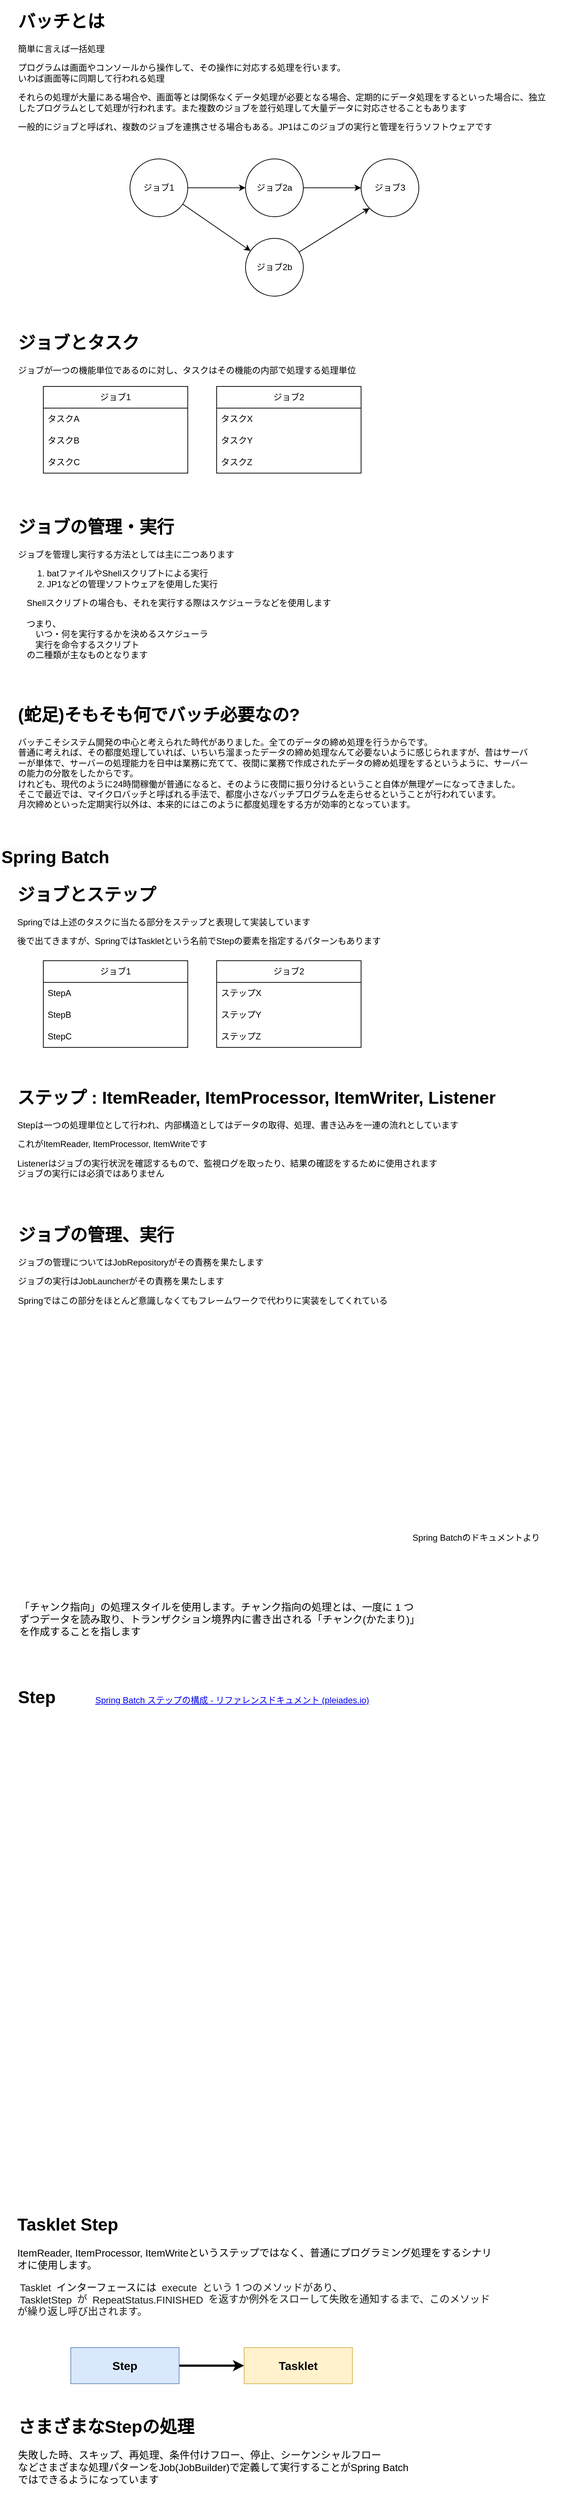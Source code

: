 <mxfile version="21.6.5" type="device">
  <diagram name="バッチ" id="8cC28P45YuaeeRGN-KjC">
    <mxGraphModel dx="1334" dy="1106" grid="1" gridSize="10" guides="1" tooltips="1" connect="1" arrows="1" fold="1" page="1" pageScale="1" pageWidth="827" pageHeight="1169" math="0" shadow="0">
      <root>
        <mxCell id="0" />
        <mxCell id="1" parent="0" />
        <mxCell id="C1uZIv5KirHw3lCnyw10-1" value="&lt;h1&gt;バッチとは&lt;/h1&gt;&lt;p&gt;簡単に言えば一括処理&lt;/p&gt;&lt;p&gt;プログラムは画面やコンソールから操作して、その操作に対応する処理を行います。&lt;br&gt;いわば画面等に同期して行われる処理&lt;/p&gt;&lt;p&gt;それらの処理が大量にある場合や、画面等とは関係なくデータ処理が必要となる場合、定期的にデータ処理をするといった場合に、独立したプログラムとして処理が行われます。また複数のジョブを並行処理して大量データに対応させることもあります&lt;/p&gt;&lt;p&gt;一般的にジョブと呼ばれ、複数のジョブを連携させる場合もある。JP1はこのジョブの実行と管理を行うソフトウェアです&lt;/p&gt;" style="text;html=1;strokeColor=none;fillColor=none;spacing=5;spacingTop=-20;whiteSpace=wrap;overflow=hidden;rounded=0;" parent="1" vertex="1">
          <mxGeometry x="40" y="40" width="750" height="200" as="geometry" />
        </mxCell>
        <mxCell id="C1uZIv5KirHw3lCnyw10-4" value="" style="edgeStyle=orthogonalEdgeStyle;rounded=0;orthogonalLoop=1;jettySize=auto;html=1;" parent="1" source="C1uZIv5KirHw3lCnyw10-2" target="C1uZIv5KirHw3lCnyw10-3" edge="1">
          <mxGeometry relative="1" as="geometry" />
        </mxCell>
        <mxCell id="C1uZIv5KirHw3lCnyw10-9" value="" style="rounded=0;orthogonalLoop=1;jettySize=auto;html=1;" parent="1" source="C1uZIv5KirHw3lCnyw10-2" target="C1uZIv5KirHw3lCnyw10-8" edge="1">
          <mxGeometry relative="1" as="geometry" />
        </mxCell>
        <mxCell id="C1uZIv5KirHw3lCnyw10-2" value="ジョブ1" style="ellipse;whiteSpace=wrap;html=1;aspect=fixed;" parent="1" vertex="1">
          <mxGeometry x="200" y="250" width="80" height="80" as="geometry" />
        </mxCell>
        <mxCell id="C1uZIv5KirHw3lCnyw10-6" value="" style="edgeStyle=orthogonalEdgeStyle;rounded=0;orthogonalLoop=1;jettySize=auto;html=1;" parent="1" source="C1uZIv5KirHw3lCnyw10-3" target="C1uZIv5KirHw3lCnyw10-5" edge="1">
          <mxGeometry relative="1" as="geometry" />
        </mxCell>
        <mxCell id="C1uZIv5KirHw3lCnyw10-3" value="ジョブ2a" style="ellipse;whiteSpace=wrap;html=1;aspect=fixed;" parent="1" vertex="1">
          <mxGeometry x="360" y="250" width="80" height="80" as="geometry" />
        </mxCell>
        <mxCell id="C1uZIv5KirHw3lCnyw10-5" value="ジョブ3" style="ellipse;whiteSpace=wrap;html=1;aspect=fixed;" parent="1" vertex="1">
          <mxGeometry x="520" y="250" width="80" height="80" as="geometry" />
        </mxCell>
        <mxCell id="C1uZIv5KirHw3lCnyw10-10" style="rounded=0;orthogonalLoop=1;jettySize=auto;html=1;entryX=0;entryY=1;entryDx=0;entryDy=0;" parent="1" source="C1uZIv5KirHw3lCnyw10-8" target="C1uZIv5KirHw3lCnyw10-5" edge="1">
          <mxGeometry relative="1" as="geometry" />
        </mxCell>
        <mxCell id="C1uZIv5KirHw3lCnyw10-8" value="ジョブ2b" style="ellipse;whiteSpace=wrap;html=1;aspect=fixed;" parent="1" vertex="1">
          <mxGeometry x="360" y="360" width="80" height="80" as="geometry" />
        </mxCell>
        <mxCell id="C1uZIv5KirHw3lCnyw10-11" value="&lt;h1&gt;ジョブとタスク&lt;/h1&gt;&lt;p&gt;ジョブが一つの機能単位であるのに対し、タスクはその機能の内部で処理する処理単位&lt;/p&gt;" style="text;html=1;strokeColor=none;fillColor=none;spacing=5;spacingTop=-20;whiteSpace=wrap;overflow=hidden;rounded=0;" parent="1" vertex="1">
          <mxGeometry x="40" y="485" width="530" height="80" as="geometry" />
        </mxCell>
        <mxCell id="C1uZIv5KirHw3lCnyw10-13" value="ジョブ1" style="swimlane;fontStyle=0;childLayout=stackLayout;horizontal=1;startSize=30;horizontalStack=0;resizeParent=1;resizeParentMax=0;resizeLast=0;collapsible=1;marginBottom=0;whiteSpace=wrap;html=1;" parent="1" vertex="1">
          <mxGeometry x="80" y="565" width="200" height="120" as="geometry" />
        </mxCell>
        <mxCell id="C1uZIv5KirHw3lCnyw10-14" value="タスクA" style="text;strokeColor=none;fillColor=none;align=left;verticalAlign=middle;spacingLeft=4;spacingRight=4;overflow=hidden;points=[[0,0.5],[1,0.5]];portConstraint=eastwest;rotatable=0;whiteSpace=wrap;html=1;" parent="C1uZIv5KirHw3lCnyw10-13" vertex="1">
          <mxGeometry y="30" width="200" height="30" as="geometry" />
        </mxCell>
        <mxCell id="C1uZIv5KirHw3lCnyw10-15" value="タスクB" style="text;strokeColor=none;fillColor=none;align=left;verticalAlign=middle;spacingLeft=4;spacingRight=4;overflow=hidden;points=[[0,0.5],[1,0.5]];portConstraint=eastwest;rotatable=0;whiteSpace=wrap;html=1;" parent="C1uZIv5KirHw3lCnyw10-13" vertex="1">
          <mxGeometry y="60" width="200" height="30" as="geometry" />
        </mxCell>
        <mxCell id="C1uZIv5KirHw3lCnyw10-16" value="タスクC" style="text;strokeColor=none;fillColor=none;align=left;verticalAlign=middle;spacingLeft=4;spacingRight=4;overflow=hidden;points=[[0,0.5],[1,0.5]];portConstraint=eastwest;rotatable=0;whiteSpace=wrap;html=1;" parent="C1uZIv5KirHw3lCnyw10-13" vertex="1">
          <mxGeometry y="90" width="200" height="30" as="geometry" />
        </mxCell>
        <mxCell id="C1uZIv5KirHw3lCnyw10-17" value="ジョブ2" style="swimlane;fontStyle=0;childLayout=stackLayout;horizontal=1;startSize=30;horizontalStack=0;resizeParent=1;resizeParentMax=0;resizeLast=0;collapsible=1;marginBottom=0;whiteSpace=wrap;html=1;" parent="1" vertex="1">
          <mxGeometry x="320" y="565" width="200" height="120" as="geometry" />
        </mxCell>
        <mxCell id="C1uZIv5KirHw3lCnyw10-18" value="タスクX" style="text;strokeColor=none;fillColor=none;align=left;verticalAlign=middle;spacingLeft=4;spacingRight=4;overflow=hidden;points=[[0,0.5],[1,0.5]];portConstraint=eastwest;rotatable=0;whiteSpace=wrap;html=1;" parent="C1uZIv5KirHw3lCnyw10-17" vertex="1">
          <mxGeometry y="30" width="200" height="30" as="geometry" />
        </mxCell>
        <mxCell id="C1uZIv5KirHw3lCnyw10-19" value="タスクY" style="text;strokeColor=none;fillColor=none;align=left;verticalAlign=middle;spacingLeft=4;spacingRight=4;overflow=hidden;points=[[0,0.5],[1,0.5]];portConstraint=eastwest;rotatable=0;whiteSpace=wrap;html=1;" parent="C1uZIv5KirHw3lCnyw10-17" vertex="1">
          <mxGeometry y="60" width="200" height="30" as="geometry" />
        </mxCell>
        <mxCell id="C1uZIv5KirHw3lCnyw10-20" value="タスクZ" style="text;strokeColor=none;fillColor=none;align=left;verticalAlign=middle;spacingLeft=4;spacingRight=4;overflow=hidden;points=[[0,0.5],[1,0.5]];portConstraint=eastwest;rotatable=0;whiteSpace=wrap;html=1;" parent="C1uZIv5KirHw3lCnyw10-17" vertex="1">
          <mxGeometry y="90" width="200" height="30" as="geometry" />
        </mxCell>
        <mxCell id="C1uZIv5KirHw3lCnyw10-21" value="&lt;h1&gt;ジョブとステップ&lt;/h1&gt;&lt;p&gt;Springでは上述のタスクに当たる部分をステップと表現して実装しています&lt;/p&gt;&lt;p&gt;後で出てきますが、SpringではTaskletという名前でStepの要素を指定するパターンもあります&lt;/p&gt;" style="text;html=1;strokeColor=none;fillColor=none;spacing=5;spacingTop=-20;whiteSpace=wrap;overflow=hidden;rounded=0;" parent="1" vertex="1">
          <mxGeometry x="39" y="1249" width="731" height="101" as="geometry" />
        </mxCell>
        <mxCell id="C1uZIv5KirHw3lCnyw10-22" value="ジョブ1" style="swimlane;fontStyle=0;childLayout=stackLayout;horizontal=1;startSize=30;horizontalStack=0;resizeParent=1;resizeParentMax=0;resizeLast=0;collapsible=1;marginBottom=0;whiteSpace=wrap;html=1;" parent="1" vertex="1">
          <mxGeometry x="80" y="1360" width="200" height="120" as="geometry" />
        </mxCell>
        <mxCell id="C1uZIv5KirHw3lCnyw10-23" value="StepA" style="text;strokeColor=none;fillColor=none;align=left;verticalAlign=middle;spacingLeft=4;spacingRight=4;overflow=hidden;points=[[0,0.5],[1,0.5]];portConstraint=eastwest;rotatable=0;whiteSpace=wrap;html=1;" parent="C1uZIv5KirHw3lCnyw10-22" vertex="1">
          <mxGeometry y="30" width="200" height="30" as="geometry" />
        </mxCell>
        <mxCell id="C1uZIv5KirHw3lCnyw10-24" value="StepB" style="text;strokeColor=none;fillColor=none;align=left;verticalAlign=middle;spacingLeft=4;spacingRight=4;overflow=hidden;points=[[0,0.5],[1,0.5]];portConstraint=eastwest;rotatable=0;whiteSpace=wrap;html=1;" parent="C1uZIv5KirHw3lCnyw10-22" vertex="1">
          <mxGeometry y="60" width="200" height="30" as="geometry" />
        </mxCell>
        <mxCell id="C1uZIv5KirHw3lCnyw10-25" value="StepC" style="text;strokeColor=none;fillColor=none;align=left;verticalAlign=middle;spacingLeft=4;spacingRight=4;overflow=hidden;points=[[0,0.5],[1,0.5]];portConstraint=eastwest;rotatable=0;whiteSpace=wrap;html=1;" parent="C1uZIv5KirHw3lCnyw10-22" vertex="1">
          <mxGeometry y="90" width="200" height="30" as="geometry" />
        </mxCell>
        <mxCell id="C1uZIv5KirHw3lCnyw10-26" value="ジョブ2" style="swimlane;fontStyle=0;childLayout=stackLayout;horizontal=1;startSize=30;horizontalStack=0;resizeParent=1;resizeParentMax=0;resizeLast=0;collapsible=1;marginBottom=0;whiteSpace=wrap;html=1;" parent="1" vertex="1">
          <mxGeometry x="320" y="1360" width="200" height="120" as="geometry" />
        </mxCell>
        <mxCell id="C1uZIv5KirHw3lCnyw10-27" value="ステップX" style="text;strokeColor=none;fillColor=none;align=left;verticalAlign=middle;spacingLeft=4;spacingRight=4;overflow=hidden;points=[[0,0.5],[1,0.5]];portConstraint=eastwest;rotatable=0;whiteSpace=wrap;html=1;" parent="C1uZIv5KirHw3lCnyw10-26" vertex="1">
          <mxGeometry y="30" width="200" height="30" as="geometry" />
        </mxCell>
        <mxCell id="C1uZIv5KirHw3lCnyw10-28" value="ステップY" style="text;strokeColor=none;fillColor=none;align=left;verticalAlign=middle;spacingLeft=4;spacingRight=4;overflow=hidden;points=[[0,0.5],[1,0.5]];portConstraint=eastwest;rotatable=0;whiteSpace=wrap;html=1;" parent="C1uZIv5KirHw3lCnyw10-26" vertex="1">
          <mxGeometry y="60" width="200" height="30" as="geometry" />
        </mxCell>
        <mxCell id="C1uZIv5KirHw3lCnyw10-29" value="ステップZ" style="text;strokeColor=none;fillColor=none;align=left;verticalAlign=middle;spacingLeft=4;spacingRight=4;overflow=hidden;points=[[0,0.5],[1,0.5]];portConstraint=eastwest;rotatable=0;whiteSpace=wrap;html=1;" parent="C1uZIv5KirHw3lCnyw10-26" vertex="1">
          <mxGeometry y="90" width="200" height="30" as="geometry" />
        </mxCell>
        <mxCell id="C1uZIv5KirHw3lCnyw10-30" value="&lt;h1&gt;ステップ : ItemReader, ItemProcessor, ItemWriter, Listener&lt;/h1&gt;&lt;p&gt;Stepは一つの処理単位として行われ、内部構造としてはデータの取得、処理、書き込みを一連の流れとしています&lt;/p&gt;&lt;p&gt;これがItemReader, ItemProcessor, ItemWriteです&lt;/p&gt;&lt;p&gt;Listenerはジョブの実行状況を確認するもので、監視ログを取ったり、結果の確認をするために使用されます&lt;br&gt;ジョブの実行には必須ではありません&lt;/p&gt;" style="text;html=1;strokeColor=none;fillColor=none;spacing=5;spacingTop=-20;whiteSpace=wrap;overflow=hidden;rounded=0;" parent="1" vertex="1">
          <mxGeometry x="39" y="1530" width="761" height="151" as="geometry" />
        </mxCell>
        <mxCell id="C1uZIv5KirHw3lCnyw10-31" value="&lt;h1 style=&quot;border-color: var(--border-color); color: rgb(0, 0, 0); font-family: Helvetica; font-style: normal; font-variant-ligatures: normal; font-variant-caps: normal; letter-spacing: normal; orphans: 2; text-align: left; text-indent: 0px; text-transform: none; widows: 2; word-spacing: 0px; -webkit-text-stroke-width: 0px; background-color: rgb(251, 251, 251); text-decoration-thickness: initial; text-decoration-style: initial; text-decoration-color: initial;&quot;&gt;Spring Batch&lt;/h1&gt;" style="text;whiteSpace=wrap;html=1;" parent="1" vertex="1">
          <mxGeometry x="20" y="1180" width="180" height="80" as="geometry" />
        </mxCell>
        <mxCell id="C1uZIv5KirHw3lCnyw10-32" value="&lt;h1&gt;ジョブの管理・実行&lt;/h1&gt;&lt;p&gt;ジョブを管理し実行する方法としては主に二つあります&lt;/p&gt;&lt;p&gt;&lt;/p&gt;&lt;ol&gt;&lt;li&gt;batファイルやShellスクリプトによる実行&lt;/li&gt;&lt;li&gt;JP1などの管理ソフトウェアを使用した実行&lt;/li&gt;&lt;/ol&gt;&lt;div&gt;　Shellスクリプトの場合も、それを実行する際はスケジューラなどを使用します&lt;/div&gt;&lt;div&gt;&lt;br&gt;&lt;/div&gt;&lt;div&gt;　つまり、&lt;/div&gt;&lt;div&gt;　　いつ・何を実行するかを決めるスケジューラ&lt;/div&gt;&lt;div&gt;　　実行を命令するスクリプト&lt;/div&gt;&lt;div&gt;　の二種類が主なものとなります&lt;/div&gt;&lt;p&gt;&lt;/p&gt;" style="text;html=1;strokeColor=none;fillColor=none;spacing=5;spacingTop=-20;whiteSpace=wrap;overflow=hidden;rounded=0;" parent="1" vertex="1">
          <mxGeometry x="40" y="740" width="591" height="210" as="geometry" />
        </mxCell>
        <mxCell id="C1uZIv5KirHw3lCnyw10-33" value="&lt;h1&gt;ジョブの管理、実行&lt;/h1&gt;&lt;p&gt;ジョブの管理についてはJobRepositoryがその責務を果たします&lt;/p&gt;&lt;p&gt;ジョブの実行はJobLauncherがその責務を果たします&lt;/p&gt;&lt;p&gt;Springではこの部分をほとんど意識しなくてもフレームワークで代わりに実装をしてくれている&lt;/p&gt;" style="text;html=1;strokeColor=none;fillColor=none;spacing=5;spacingTop=-20;whiteSpace=wrap;overflow=hidden;rounded=0;" parent="1" vertex="1">
          <mxGeometry x="40" y="1720" width="570" height="130" as="geometry" />
        </mxCell>
        <mxCell id="C1uZIv5KirHw3lCnyw10-34" value="" style="shape=image;verticalLabelPosition=bottom;labelBackgroundColor=default;verticalAlign=top;aspect=fixed;imageAspect=0;image=https://spring.pleiades.io/spring-batch/docs/current/reference/html/images/spring-batch-reference-model.png;" parent="1" vertex="1">
          <mxGeometry x="39" y="1880" width="738" height="294" as="geometry" />
        </mxCell>
        <mxCell id="C1uZIv5KirHw3lCnyw10-35" value="Spring Batchのドキュメントより" style="text;html=1;align=center;verticalAlign=middle;resizable=0;points=[];autosize=1;strokeColor=none;fillColor=none;" parent="1" vertex="1">
          <mxGeometry x="579" y="2144" width="200" height="30" as="geometry" />
        </mxCell>
        <mxCell id="C1uZIv5KirHw3lCnyw10-36" value="&lt;h1&gt;(蛇足)そもそも何でバッチ必要なの?&lt;/h1&gt;&lt;p&gt;バッチこそシステム開発の中心と考えられた時代がありました。全てのデータの締め処理を行うからです。&lt;br&gt;普通に考えれば、その都度処理していれば、いちいち溜まったデータの締め処理なんて必要ないように感じられますが、昔はサーバーが単体で、サーバーの処理能力を日中は業務に充てて、夜間に業務で作成されたデータの締め処理をするというように、サーバーの能力の分散をしたからです。&lt;br&gt;けれども、現代のように24時間稼働が普通になると、そのように夜間に振り分けるということ自体が無理ゲーになってきました。&lt;br&gt;そこで最近では、マイクロバッチと呼ばれる手法で、都度小さなバッチプログラムを走らせるということが行われています。&lt;br&gt;月次締めといった定期実行以外は、本来的にはこのように都度処理をする方が効率的となっています。&lt;/p&gt;" style="text;html=1;strokeColor=none;fillColor=none;spacing=5;spacingTop=-20;whiteSpace=wrap;overflow=hidden;rounded=0;" parent="1" vertex="1">
          <mxGeometry x="40" y="1000" width="720" height="150" as="geometry" />
        </mxCell>
        <mxCell id="C1uZIv5KirHw3lCnyw10-37" value="" style="shape=image;verticalLabelPosition=bottom;labelBackgroundColor=default;verticalAlign=top;aspect=fixed;imageAspect=0;image=https://spring.pleiades.io/spring-batch/docs/current/reference/html/images/step.png;" parent="1" vertex="1">
          <mxGeometry x="136.24" y="2430" width="383.76" height="200" as="geometry" />
        </mxCell>
        <mxCell id="C1uZIv5KirHw3lCnyw10-39" value="&lt;h1&gt;Step&lt;/h1&gt;&lt;p&gt;&lt;br&gt;&lt;/p&gt;" style="text;html=1;strokeColor=none;fillColor=none;spacing=5;spacingTop=-20;whiteSpace=wrap;overflow=hidden;rounded=0;" parent="1" vertex="1">
          <mxGeometry x="40" y="2360" width="670" height="90" as="geometry" />
        </mxCell>
        <mxCell id="C1uZIv5KirHw3lCnyw10-41" value="" style="shape=image;verticalLabelPosition=bottom;labelBackgroundColor=default;verticalAlign=top;aspect=fixed;imageAspect=0;image=https://spring.pleiades.io/spring-batch/docs/current/reference/html/images/chunk-oriented-processing-with-item-processor.png;" parent="1" vertex="1">
          <mxGeometry x="71.01" y="2650" width="666.98" height="393.4" as="geometry" />
        </mxCell>
        <mxCell id="C1uZIv5KirHw3lCnyw10-42" value="&lt;a href=&quot;https://spring.pleiades.io/spring-batch/docs/current/reference/html/step.html#chunkOrientedProcessing&quot;&gt;Spring Batch ステップの構成 - リファレンスドキュメント (pleiades.io)&lt;/a&gt;" style="text;whiteSpace=wrap;html=1;" parent="1" vertex="1">
          <mxGeometry x="150" y="2370" width="410" height="40" as="geometry" />
        </mxCell>
        <mxCell id="jDNabkUtrkNamEmxqEbk-1" value="&lt;h1&gt;Tasklet Step&lt;/h1&gt;&lt;p style=&quot;font-size: 14px;&quot;&gt;&lt;font style=&quot;font-size: 14px;&quot;&gt;ItemReader, ItemProcessor, ItemWriteというステップではなく、普通にプログラミング処理をするシナリオに使用します。&lt;/font&gt;&lt;/p&gt;&lt;p style=&quot;font-size: 14px;&quot;&gt;&lt;font style=&quot;font-size: 14px;&quot;&gt;&lt;code style=&quot;box-sizing: inherit; font-family: var(--monospace-font-family); hyphens: none; background: var(--asciidoctor-code-background); border-radius: 0.25em; color: rgb(25, 30, 30); padding: 0.125em 0.25em; letter-spacing: -0.044px;&quot;&gt;Tasklet&lt;/code&gt;&amp;nbsp;インターフェースには&amp;nbsp;&lt;code style=&quot;box-sizing: inherit; font-family: var(--monospace-font-family); hyphens: none; background: var(--asciidoctor-code-background); border-radius: 0.25em; color: rgb(25, 30, 30); padding: 0.125em 0.25em; letter-spacing: -0.044px;&quot;&gt;execute&lt;/code&gt;&lt;span style=&quot;color: rgb(25, 30, 30); font-family: -apple-system, &amp;quot;system-ui&amp;quot;, &amp;quot;Segoe UI&amp;quot;, Roboto, Helvetica, Arial, sans-serif, &amp;quot;Apple Color Emoji&amp;quot;, &amp;quot;Segoe UI Emoji&amp;quot;, &amp;quot;Segoe UI Symbol&amp;quot;; letter-spacing: -0.044px; background-color: rgb(255, 255, 255);&quot;&gt;&amp;nbsp;という 1 つのメソッドがあり、&lt;/span&gt;&lt;code style=&quot;box-sizing: inherit; font-family: var(--monospace-font-family); hyphens: none; background: var(--asciidoctor-code-background); border-radius: 0.25em; color: rgb(25, 30, 30); padding: 0.125em 0.25em; letter-spacing: -0.044px;&quot;&gt;TaskletStep&lt;/code&gt;&lt;span style=&quot;color: rgb(25, 30, 30); font-family: -apple-system, &amp;quot;system-ui&amp;quot;, &amp;quot;Segoe UI&amp;quot;, Roboto, Helvetica, Arial, sans-serif, &amp;quot;Apple Color Emoji&amp;quot;, &amp;quot;Segoe UI Emoji&amp;quot;, &amp;quot;Segoe UI Symbol&amp;quot;; letter-spacing: -0.044px; background-color: rgb(255, 255, 255);&quot;&gt;&amp;nbsp;が&amp;nbsp;&lt;/span&gt;&lt;code style=&quot;box-sizing: inherit; font-family: var(--monospace-font-family); hyphens: none; background: var(--asciidoctor-code-background); border-radius: 0.25em; color: rgb(25, 30, 30); padding: 0.125em 0.25em; letter-spacing: -0.044px;&quot;&gt;RepeatStatus.FINISHED&lt;/code&gt;&lt;span style=&quot;color: rgb(25, 30, 30); font-family: -apple-system, &amp;quot;system-ui&amp;quot;, &amp;quot;Segoe UI&amp;quot;, Roboto, Helvetica, Arial, sans-serif, &amp;quot;Apple Color Emoji&amp;quot;, &amp;quot;Segoe UI Emoji&amp;quot;, &amp;quot;Segoe UI Symbol&amp;quot;; letter-spacing: -0.044px; background-color: rgb(255, 255, 255);&quot;&gt;&amp;nbsp;を返すか例外をスローして失敗を通知するまで、このメソッドが繰り返し呼び出されます。&lt;/span&gt;&lt;/font&gt;&lt;br&gt;&lt;/p&gt;" style="text;html=1;strokeColor=none;fillColor=none;spacing=5;spacingTop=-20;whiteSpace=wrap;overflow=hidden;rounded=0;" vertex="1" parent="1">
          <mxGeometry x="39" y="3090" width="670" height="150" as="geometry" />
        </mxCell>
        <mxCell id="jDNabkUtrkNamEmxqEbk-2" value="&lt;span style=&quot;color: rgb(0, 0, 0); font-family: Helvetica; font-size: 14px; font-style: normal; font-variant-ligatures: normal; font-variant-caps: normal; font-weight: 400; letter-spacing: normal; orphans: 2; text-align: left; text-indent: 0px; text-transform: none; widows: 2; word-spacing: 0px; -webkit-text-stroke-width: 0px; background-color: rgb(251, 251, 251); text-decoration-thickness: initial; text-decoration-style: initial; text-decoration-color: initial; float: none; display: inline !important;&quot;&gt;「チャンク指向」の処理スタイルを使用します。チャンク指向の処理とは、一度に 1 つずつデータを読み取り、トランザクション境界内に書き出される「チャンク(かたまり)」を作成することを指します&lt;/span&gt;" style="text;whiteSpace=wrap;html=1;fontSize=14;" vertex="1" parent="1">
          <mxGeometry x="45" y="2240" width="560" height="60" as="geometry" />
        </mxCell>
        <mxCell id="jDNabkUtrkNamEmxqEbk-6" style="edgeStyle=orthogonalEdgeStyle;rounded=0;orthogonalLoop=1;jettySize=auto;html=1;entryX=0;entryY=0.5;entryDx=0;entryDy=0;strokeWidth=3;" edge="1" parent="1" source="jDNabkUtrkNamEmxqEbk-4" target="jDNabkUtrkNamEmxqEbk-5">
          <mxGeometry relative="1" as="geometry" />
        </mxCell>
        <mxCell id="jDNabkUtrkNamEmxqEbk-4" value="&lt;font style=&quot;font-size: 16px;&quot;&gt;&lt;b&gt;Step&lt;/b&gt;&lt;/font&gt;" style="rounded=0;whiteSpace=wrap;html=1;fillColor=#dae8fc;strokeColor=#6c8ebf;" vertex="1" parent="1">
          <mxGeometry x="118" y="3280" width="150" height="50" as="geometry" />
        </mxCell>
        <mxCell id="jDNabkUtrkNamEmxqEbk-5" value="&lt;font style=&quot;font-size: 16px;&quot;&gt;&lt;b&gt;Tasklet&lt;/b&gt;&lt;/font&gt;" style="rounded=0;whiteSpace=wrap;html=1;fillColor=#fff2cc;strokeColor=#d6b656;" vertex="1" parent="1">
          <mxGeometry x="358" y="3280" width="150" height="50" as="geometry" />
        </mxCell>
        <mxCell id="jDNabkUtrkNamEmxqEbk-7" value="&lt;h1&gt;さまざまなStepの処理&lt;/h1&gt;&lt;p&gt;&lt;font style=&quot;font-size: 14px;&quot;&gt;失敗した時、スキップ、再処理、条件付けフロー、停止、シーケンシャルフロー&lt;br&gt;&lt;/font&gt;&lt;span style=&quot;font-size: 14px; background-color: initial;&quot;&gt;などさまざまな処理パターンをJob(JobBuilder)で定義して実行することがSpring Batchではできるようになっています&lt;/span&gt;&lt;/p&gt;" style="text;html=1;strokeColor=none;fillColor=none;spacing=5;spacingTop=-20;whiteSpace=wrap;overflow=hidden;rounded=0;" vertex="1" parent="1">
          <mxGeometry x="40" y="3370" width="560" height="120" as="geometry" />
        </mxCell>
      </root>
    </mxGraphModel>
  </diagram>
</mxfile>

